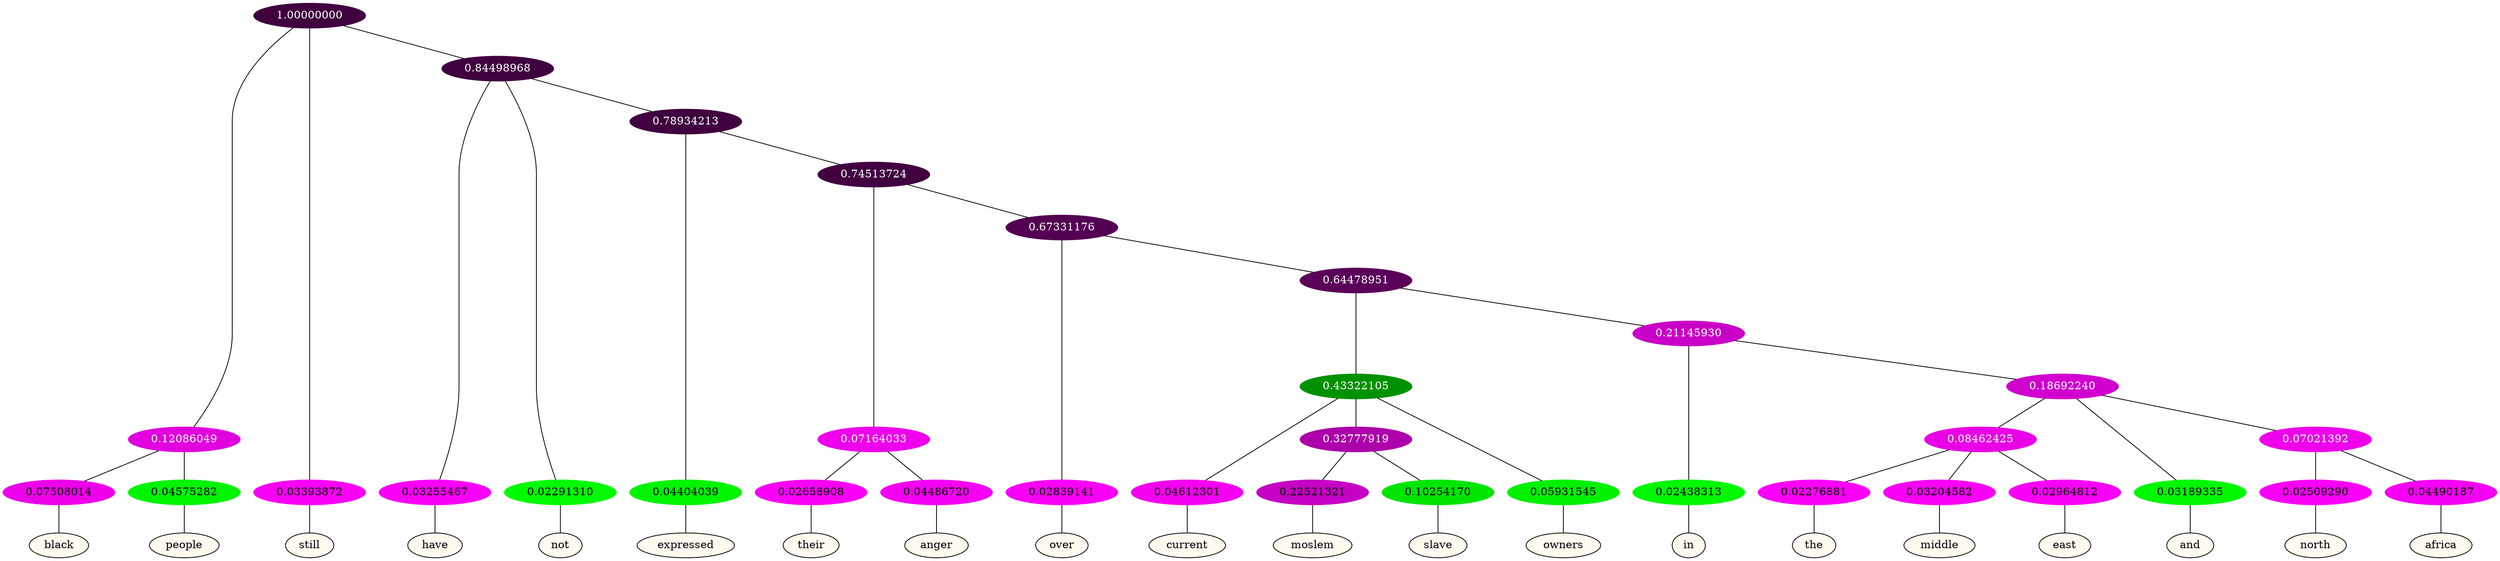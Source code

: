 graph {
	node [format=png height=0.15 nodesep=0.001 ordering=out overlap=prism overlap_scaling=0.01 ranksep=0.001 ratio=0.2 style=filled width=0.15]
	{
		rank=same
		a_w_4 [label=black color=black fillcolor=floralwhite style="filled,solid"]
		a_w_5 [label=people color=black fillcolor=floralwhite style="filled,solid"]
		a_w_2 [label=still color=black fillcolor=floralwhite style="filled,solid"]
		a_w_6 [label=have color=black fillcolor=floralwhite style="filled,solid"]
		a_w_7 [label=not color=black fillcolor=floralwhite style="filled,solid"]
		a_w_9 [label=expressed color=black fillcolor=floralwhite style="filled,solid"]
		a_w_13 [label=their color=black fillcolor=floralwhite style="filled,solid"]
		a_w_14 [label=anger color=black fillcolor=floralwhite style="filled,solid"]
		a_w_15 [label=over color=black fillcolor=floralwhite style="filled,solid"]
		a_w_19 [label=current color=black fillcolor=floralwhite style="filled,solid"]
		a_w_24 [label=moslem color=black fillcolor=floralwhite style="filled,solid"]
		a_w_25 [label=slave color=black fillcolor=floralwhite style="filled,solid"]
		a_w_21 [label=owners color=black fillcolor=floralwhite style="filled,solid"]
		a_w_22 [label=in color=black fillcolor=floralwhite style="filled,solid"]
		a_w_29 [label=the color=black fillcolor=floralwhite style="filled,solid"]
		a_w_30 [label=middle color=black fillcolor=floralwhite style="filled,solid"]
		a_w_31 [label=east color=black fillcolor=floralwhite style="filled,solid"]
		a_w_27 [label=and color=black fillcolor=floralwhite style="filled,solid"]
		a_w_32 [label=north color=black fillcolor=floralwhite style="filled,solid"]
		a_w_33 [label=africa color=black fillcolor=floralwhite style="filled,solid"]
	}
	a_n_4 -- a_w_4
	a_n_5 -- a_w_5
	a_n_2 -- a_w_2
	a_n_6 -- a_w_6
	a_n_7 -- a_w_7
	a_n_9 -- a_w_9
	a_n_13 -- a_w_13
	a_n_14 -- a_w_14
	a_n_15 -- a_w_15
	a_n_19 -- a_w_19
	a_n_24 -- a_w_24
	a_n_25 -- a_w_25
	a_n_21 -- a_w_21
	a_n_22 -- a_w_22
	a_n_29 -- a_w_29
	a_n_30 -- a_w_30
	a_n_31 -- a_w_31
	a_n_27 -- a_w_27
	a_n_32 -- a_w_32
	a_n_33 -- a_w_33
	{
		rank=same
		a_n_4 [label=0.07508014 color="0.835 1.000 0.925" fontcolor=black]
		a_n_5 [label=0.04575282 color="0.334 1.000 0.954" fontcolor=black]
		a_n_2 [label=0.03393872 color="0.835 1.000 0.966" fontcolor=black]
		a_n_6 [label=0.03255467 color="0.835 1.000 0.967" fontcolor=black]
		a_n_7 [label=0.02291310 color="0.334 1.000 0.977" fontcolor=black]
		a_n_9 [label=0.04404039 color="0.334 1.000 0.956" fontcolor=black]
		a_n_13 [label=0.02658908 color="0.835 1.000 0.973" fontcolor=black]
		a_n_14 [label=0.04486720 color="0.835 1.000 0.955" fontcolor=black]
		a_n_15 [label=0.02839141 color="0.835 1.000 0.972" fontcolor=black]
		a_n_19 [label=0.04612301 color="0.835 1.000 0.954" fontcolor=black]
		a_n_24 [label=0.22521321 color="0.835 1.000 0.775" fontcolor=black]
		a_n_25 [label=0.10254170 color="0.334 1.000 0.897" fontcolor=black]
		a_n_21 [label=0.05931545 color="0.334 1.000 0.941" fontcolor=black]
		a_n_22 [label=0.02438313 color="0.334 1.000 0.976" fontcolor=black]
		a_n_29 [label=0.02276881 color="0.835 1.000 0.977" fontcolor=black]
		a_n_30 [label=0.03204582 color="0.835 1.000 0.968" fontcolor=black]
		a_n_31 [label=0.02964812 color="0.835 1.000 0.970" fontcolor=black]
		a_n_27 [label=0.03189335 color="0.334 1.000 0.968" fontcolor=black]
		a_n_32 [label=0.02509290 color="0.835 1.000 0.975" fontcolor=black]
		a_n_33 [label=0.04490187 color="0.835 1.000 0.955" fontcolor=black]
	}
	a_n_0 [label=1.00000000 color="0.835 1.000 0.250" fontcolor=grey99]
	a_n_1 [label=0.12086049 color="0.835 1.000 0.879" fontcolor=grey99]
	a_n_0 -- a_n_1
	a_n_0 -- a_n_2
	a_n_3 [label=0.84498968 color="0.835 1.000 0.250" fontcolor=grey99]
	a_n_0 -- a_n_3
	a_n_1 -- a_n_4
	a_n_1 -- a_n_5
	a_n_3 -- a_n_6
	a_n_3 -- a_n_7
	a_n_8 [label=0.78934213 color="0.835 1.000 0.250" fontcolor=grey99]
	a_n_3 -- a_n_8
	a_n_8 -- a_n_9
	a_n_10 [label=0.74513724 color="0.835 1.000 0.255" fontcolor=grey99]
	a_n_8 -- a_n_10
	a_n_11 [label=0.07164033 color="0.835 1.000 0.928" fontcolor=grey99]
	a_n_10 -- a_n_11
	a_n_12 [label=0.67331176 color="0.835 1.000 0.327" fontcolor=grey99]
	a_n_10 -- a_n_12
	a_n_11 -- a_n_13
	a_n_11 -- a_n_14
	a_n_12 -- a_n_15
	a_n_16 [label=0.64478951 color="0.835 1.000 0.355" fontcolor=grey99]
	a_n_12 -- a_n_16
	a_n_17 [label=0.43322105 color="0.334 1.000 0.567" fontcolor=grey99]
	a_n_16 -- a_n_17
	a_n_18 [label=0.21145930 color="0.835 1.000 0.789" fontcolor=grey99]
	a_n_16 -- a_n_18
	a_n_17 -- a_n_19
	a_n_20 [label=0.32777919 color="0.835 1.000 0.672" fontcolor=grey99]
	a_n_17 -- a_n_20
	a_n_17 -- a_n_21
	a_n_18 -- a_n_22
	a_n_23 [label=0.18692240 color="0.835 1.000 0.813" fontcolor=grey99]
	a_n_18 -- a_n_23
	a_n_20 -- a_n_24
	a_n_20 -- a_n_25
	a_n_26 [label=0.08462425 color="0.835 1.000 0.915" fontcolor=grey99]
	a_n_23 -- a_n_26
	a_n_23 -- a_n_27
	a_n_28 [label=0.07021392 color="0.835 1.000 0.930" fontcolor=grey99]
	a_n_23 -- a_n_28
	a_n_26 -- a_n_29
	a_n_26 -- a_n_30
	a_n_26 -- a_n_31
	a_n_28 -- a_n_32
	a_n_28 -- a_n_33
}

